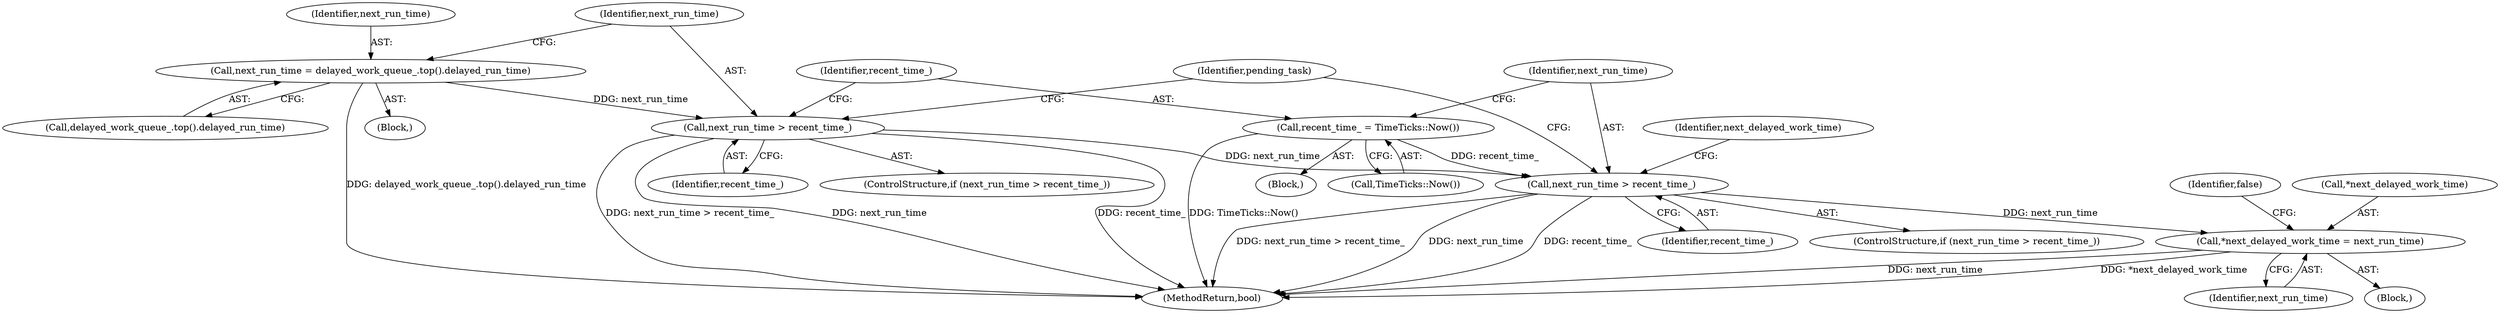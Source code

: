 digraph "0_Chrome_3ff403eecdd23a39853a4ebca52023fbba6c5d00@pointer" {
"1000138" [label="(Call,*next_delayed_work_time = next_run_time)"];
"1000134" [label="(Call,next_run_time > recent_time_)"];
"1000126" [label="(Call,next_run_time > recent_time_)"];
"1000120" [label="(Call,next_run_time = delayed_work_queue_.top().delayed_run_time)"];
"1000130" [label="(Call,recent_time_ = TimeTicks::Now())"];
"1000146" [label="(Identifier,pending_task)"];
"1000141" [label="(Identifier,next_run_time)"];
"1000121" [label="(Identifier,next_run_time)"];
"1000139" [label="(Call,*next_delayed_work_time)"];
"1000140" [label="(Identifier,next_delayed_work_time)"];
"1000137" [label="(Block,)"];
"1000127" [label="(Identifier,next_run_time)"];
"1000120" [label="(Call,next_run_time = delayed_work_queue_.top().delayed_run_time)"];
"1000131" [label="(Identifier,recent_time_)"];
"1000103" [label="(Block,)"];
"1000126" [label="(Call,next_run_time > recent_time_)"];
"1000128" [label="(Identifier,recent_time_)"];
"1000164" [label="(MethodReturn,bool)"];
"1000125" [label="(ControlStructure,if (next_run_time > recent_time_))"];
"1000130" [label="(Call,recent_time_ = TimeTicks::Now())"];
"1000129" [label="(Block,)"];
"1000132" [label="(Call,TimeTicks::Now())"];
"1000138" [label="(Call,*next_delayed_work_time = next_run_time)"];
"1000136" [label="(Identifier,recent_time_)"];
"1000133" [label="(ControlStructure,if (next_run_time > recent_time_))"];
"1000135" [label="(Identifier,next_run_time)"];
"1000122" [label="(Call,delayed_work_queue_.top().delayed_run_time)"];
"1000134" [label="(Call,next_run_time > recent_time_)"];
"1000143" [label="(Identifier,false)"];
"1000138" -> "1000137"  [label="AST: "];
"1000138" -> "1000141"  [label="CFG: "];
"1000139" -> "1000138"  [label="AST: "];
"1000141" -> "1000138"  [label="AST: "];
"1000143" -> "1000138"  [label="CFG: "];
"1000138" -> "1000164"  [label="DDG: next_run_time"];
"1000138" -> "1000164"  [label="DDG: *next_delayed_work_time"];
"1000134" -> "1000138"  [label="DDG: next_run_time"];
"1000134" -> "1000133"  [label="AST: "];
"1000134" -> "1000136"  [label="CFG: "];
"1000135" -> "1000134"  [label="AST: "];
"1000136" -> "1000134"  [label="AST: "];
"1000140" -> "1000134"  [label="CFG: "];
"1000146" -> "1000134"  [label="CFG: "];
"1000134" -> "1000164"  [label="DDG: next_run_time > recent_time_"];
"1000134" -> "1000164"  [label="DDG: next_run_time"];
"1000134" -> "1000164"  [label="DDG: recent_time_"];
"1000126" -> "1000134"  [label="DDG: next_run_time"];
"1000130" -> "1000134"  [label="DDG: recent_time_"];
"1000126" -> "1000125"  [label="AST: "];
"1000126" -> "1000128"  [label="CFG: "];
"1000127" -> "1000126"  [label="AST: "];
"1000128" -> "1000126"  [label="AST: "];
"1000131" -> "1000126"  [label="CFG: "];
"1000146" -> "1000126"  [label="CFG: "];
"1000126" -> "1000164"  [label="DDG: next_run_time > recent_time_"];
"1000126" -> "1000164"  [label="DDG: next_run_time"];
"1000126" -> "1000164"  [label="DDG: recent_time_"];
"1000120" -> "1000126"  [label="DDG: next_run_time"];
"1000120" -> "1000103"  [label="AST: "];
"1000120" -> "1000122"  [label="CFG: "];
"1000121" -> "1000120"  [label="AST: "];
"1000122" -> "1000120"  [label="AST: "];
"1000127" -> "1000120"  [label="CFG: "];
"1000120" -> "1000164"  [label="DDG: delayed_work_queue_.top().delayed_run_time"];
"1000130" -> "1000129"  [label="AST: "];
"1000130" -> "1000132"  [label="CFG: "];
"1000131" -> "1000130"  [label="AST: "];
"1000132" -> "1000130"  [label="AST: "];
"1000135" -> "1000130"  [label="CFG: "];
"1000130" -> "1000164"  [label="DDG: TimeTicks::Now()"];
}
